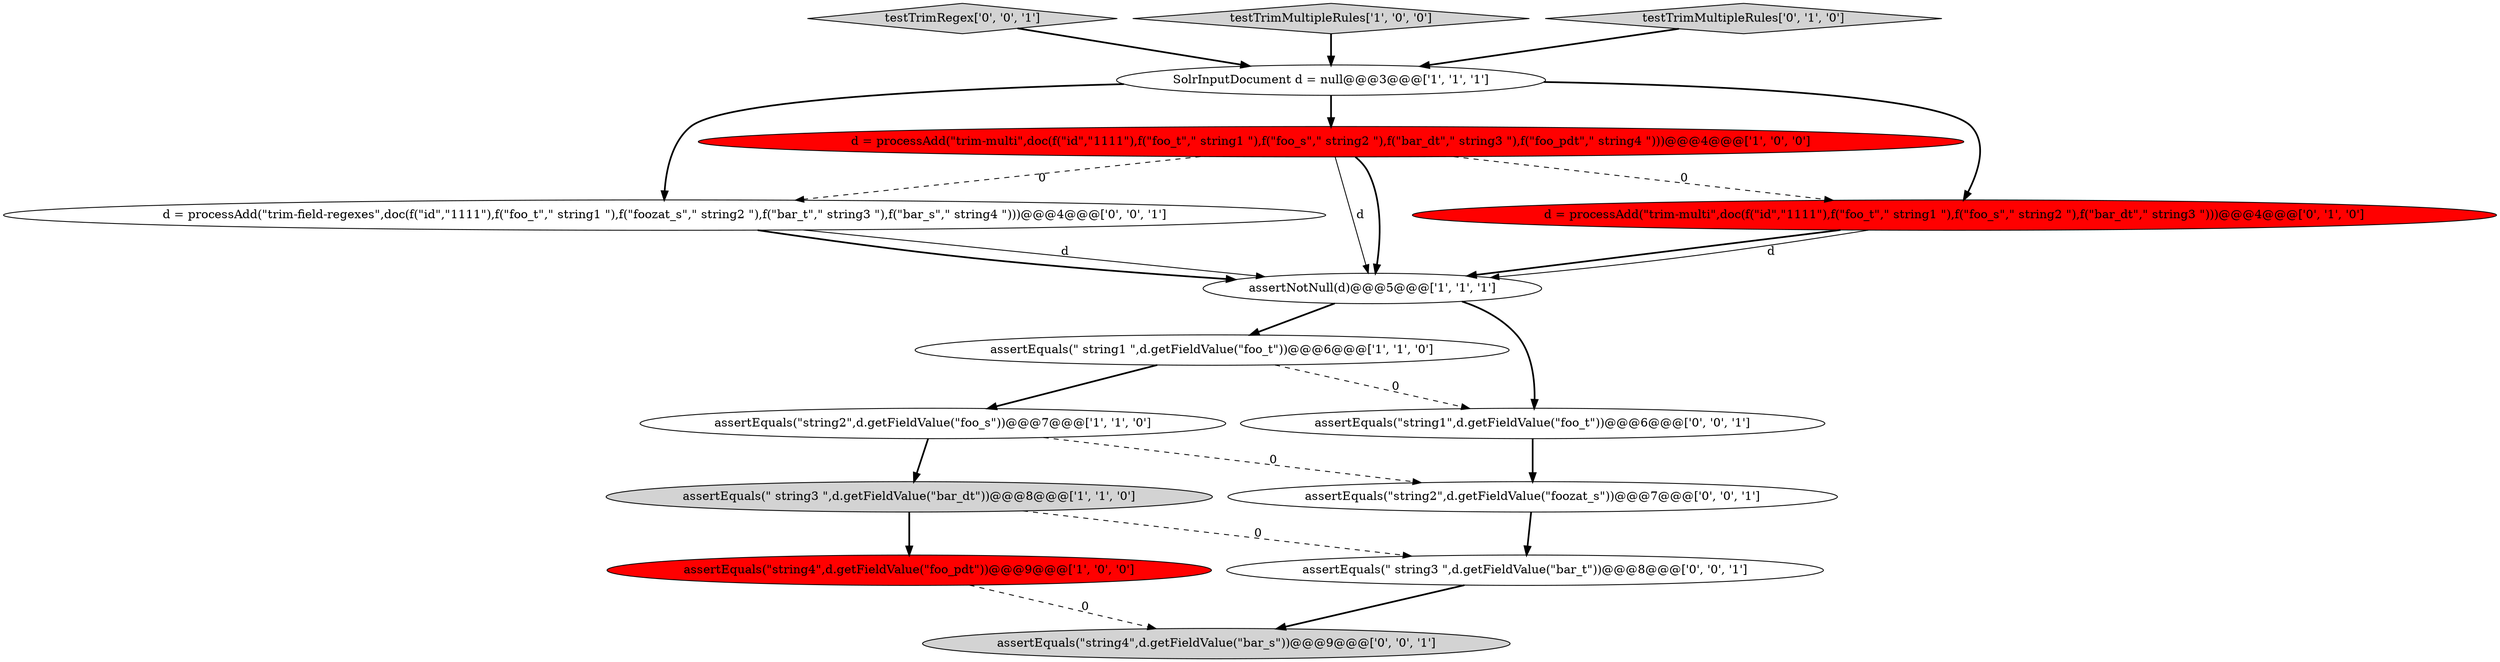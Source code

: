 digraph {
2 [style = filled, label = "SolrInputDocument d = null@@@3@@@['1', '1', '1']", fillcolor = white, shape = ellipse image = "AAA0AAABBB1BBB"];
10 [style = filled, label = "assertEquals(\" string3 \",d.getFieldValue(\"bar_t\"))@@@8@@@['0', '0', '1']", fillcolor = white, shape = ellipse image = "AAA0AAABBB3BBB"];
11 [style = filled, label = "testTrimRegex['0', '0', '1']", fillcolor = lightgray, shape = diamond image = "AAA0AAABBB3BBB"];
13 [style = filled, label = "d = processAdd(\"trim-field-regexes\",doc(f(\"id\",\"1111\"),f(\"foo_t\",\" string1 \"),f(\"foozat_s\",\" string2 \"),f(\"bar_t\",\" string3 \"),f(\"bar_s\",\" string4 \")))@@@4@@@['0', '0', '1']", fillcolor = white, shape = ellipse image = "AAA0AAABBB3BBB"];
1 [style = filled, label = "assertNotNull(d)@@@5@@@['1', '1', '1']", fillcolor = white, shape = ellipse image = "AAA0AAABBB1BBB"];
3 [style = filled, label = "assertEquals(\"string2\",d.getFieldValue(\"foo_s\"))@@@7@@@['1', '1', '0']", fillcolor = white, shape = ellipse image = "AAA0AAABBB1BBB"];
7 [style = filled, label = "testTrimMultipleRules['1', '0', '0']", fillcolor = lightgray, shape = diamond image = "AAA0AAABBB1BBB"];
8 [style = filled, label = "d = processAdd(\"trim-multi\",doc(f(\"id\",\"1111\"),f(\"foo_t\",\" string1 \"),f(\"foo_s\",\" string2 \"),f(\"bar_dt\",\" string3 \")))@@@4@@@['0', '1', '0']", fillcolor = red, shape = ellipse image = "AAA1AAABBB2BBB"];
6 [style = filled, label = "assertEquals(\" string3 \",d.getFieldValue(\"bar_dt\"))@@@8@@@['1', '1', '0']", fillcolor = lightgray, shape = ellipse image = "AAA0AAABBB1BBB"];
15 [style = filled, label = "assertEquals(\"string4\",d.getFieldValue(\"bar_s\"))@@@9@@@['0', '0', '1']", fillcolor = lightgray, shape = ellipse image = "AAA0AAABBB3BBB"];
0 [style = filled, label = "assertEquals(\" string1 \",d.getFieldValue(\"foo_t\"))@@@6@@@['1', '1', '0']", fillcolor = white, shape = ellipse image = "AAA0AAABBB1BBB"];
14 [style = filled, label = "assertEquals(\"string1\",d.getFieldValue(\"foo_t\"))@@@6@@@['0', '0', '1']", fillcolor = white, shape = ellipse image = "AAA0AAABBB3BBB"];
9 [style = filled, label = "testTrimMultipleRules['0', '1', '0']", fillcolor = lightgray, shape = diamond image = "AAA0AAABBB2BBB"];
4 [style = filled, label = "assertEquals(\"string4\",d.getFieldValue(\"foo_pdt\"))@@@9@@@['1', '0', '0']", fillcolor = red, shape = ellipse image = "AAA1AAABBB1BBB"];
5 [style = filled, label = "d = processAdd(\"trim-multi\",doc(f(\"id\",\"1111\"),f(\"foo_t\",\" string1 \"),f(\"foo_s\",\" string2 \"),f(\"bar_dt\",\" string3 \"),f(\"foo_pdt\",\" string4 \")))@@@4@@@['1', '0', '0']", fillcolor = red, shape = ellipse image = "AAA1AAABBB1BBB"];
12 [style = filled, label = "assertEquals(\"string2\",d.getFieldValue(\"foozat_s\"))@@@7@@@['0', '0', '1']", fillcolor = white, shape = ellipse image = "AAA0AAABBB3BBB"];
5->13 [style = dashed, label="0"];
0->3 [style = bold, label=""];
10->15 [style = bold, label=""];
9->2 [style = bold, label=""];
13->1 [style = solid, label="d"];
3->6 [style = bold, label=""];
1->0 [style = bold, label=""];
11->2 [style = bold, label=""];
13->1 [style = bold, label=""];
6->10 [style = dashed, label="0"];
2->13 [style = bold, label=""];
0->14 [style = dashed, label="0"];
8->1 [style = bold, label=""];
5->1 [style = bold, label=""];
6->4 [style = bold, label=""];
12->10 [style = bold, label=""];
3->12 [style = dashed, label="0"];
7->2 [style = bold, label=""];
4->15 [style = dashed, label="0"];
14->12 [style = bold, label=""];
5->8 [style = dashed, label="0"];
1->14 [style = bold, label=""];
5->1 [style = solid, label="d"];
8->1 [style = solid, label="d"];
2->8 [style = bold, label=""];
2->5 [style = bold, label=""];
}
